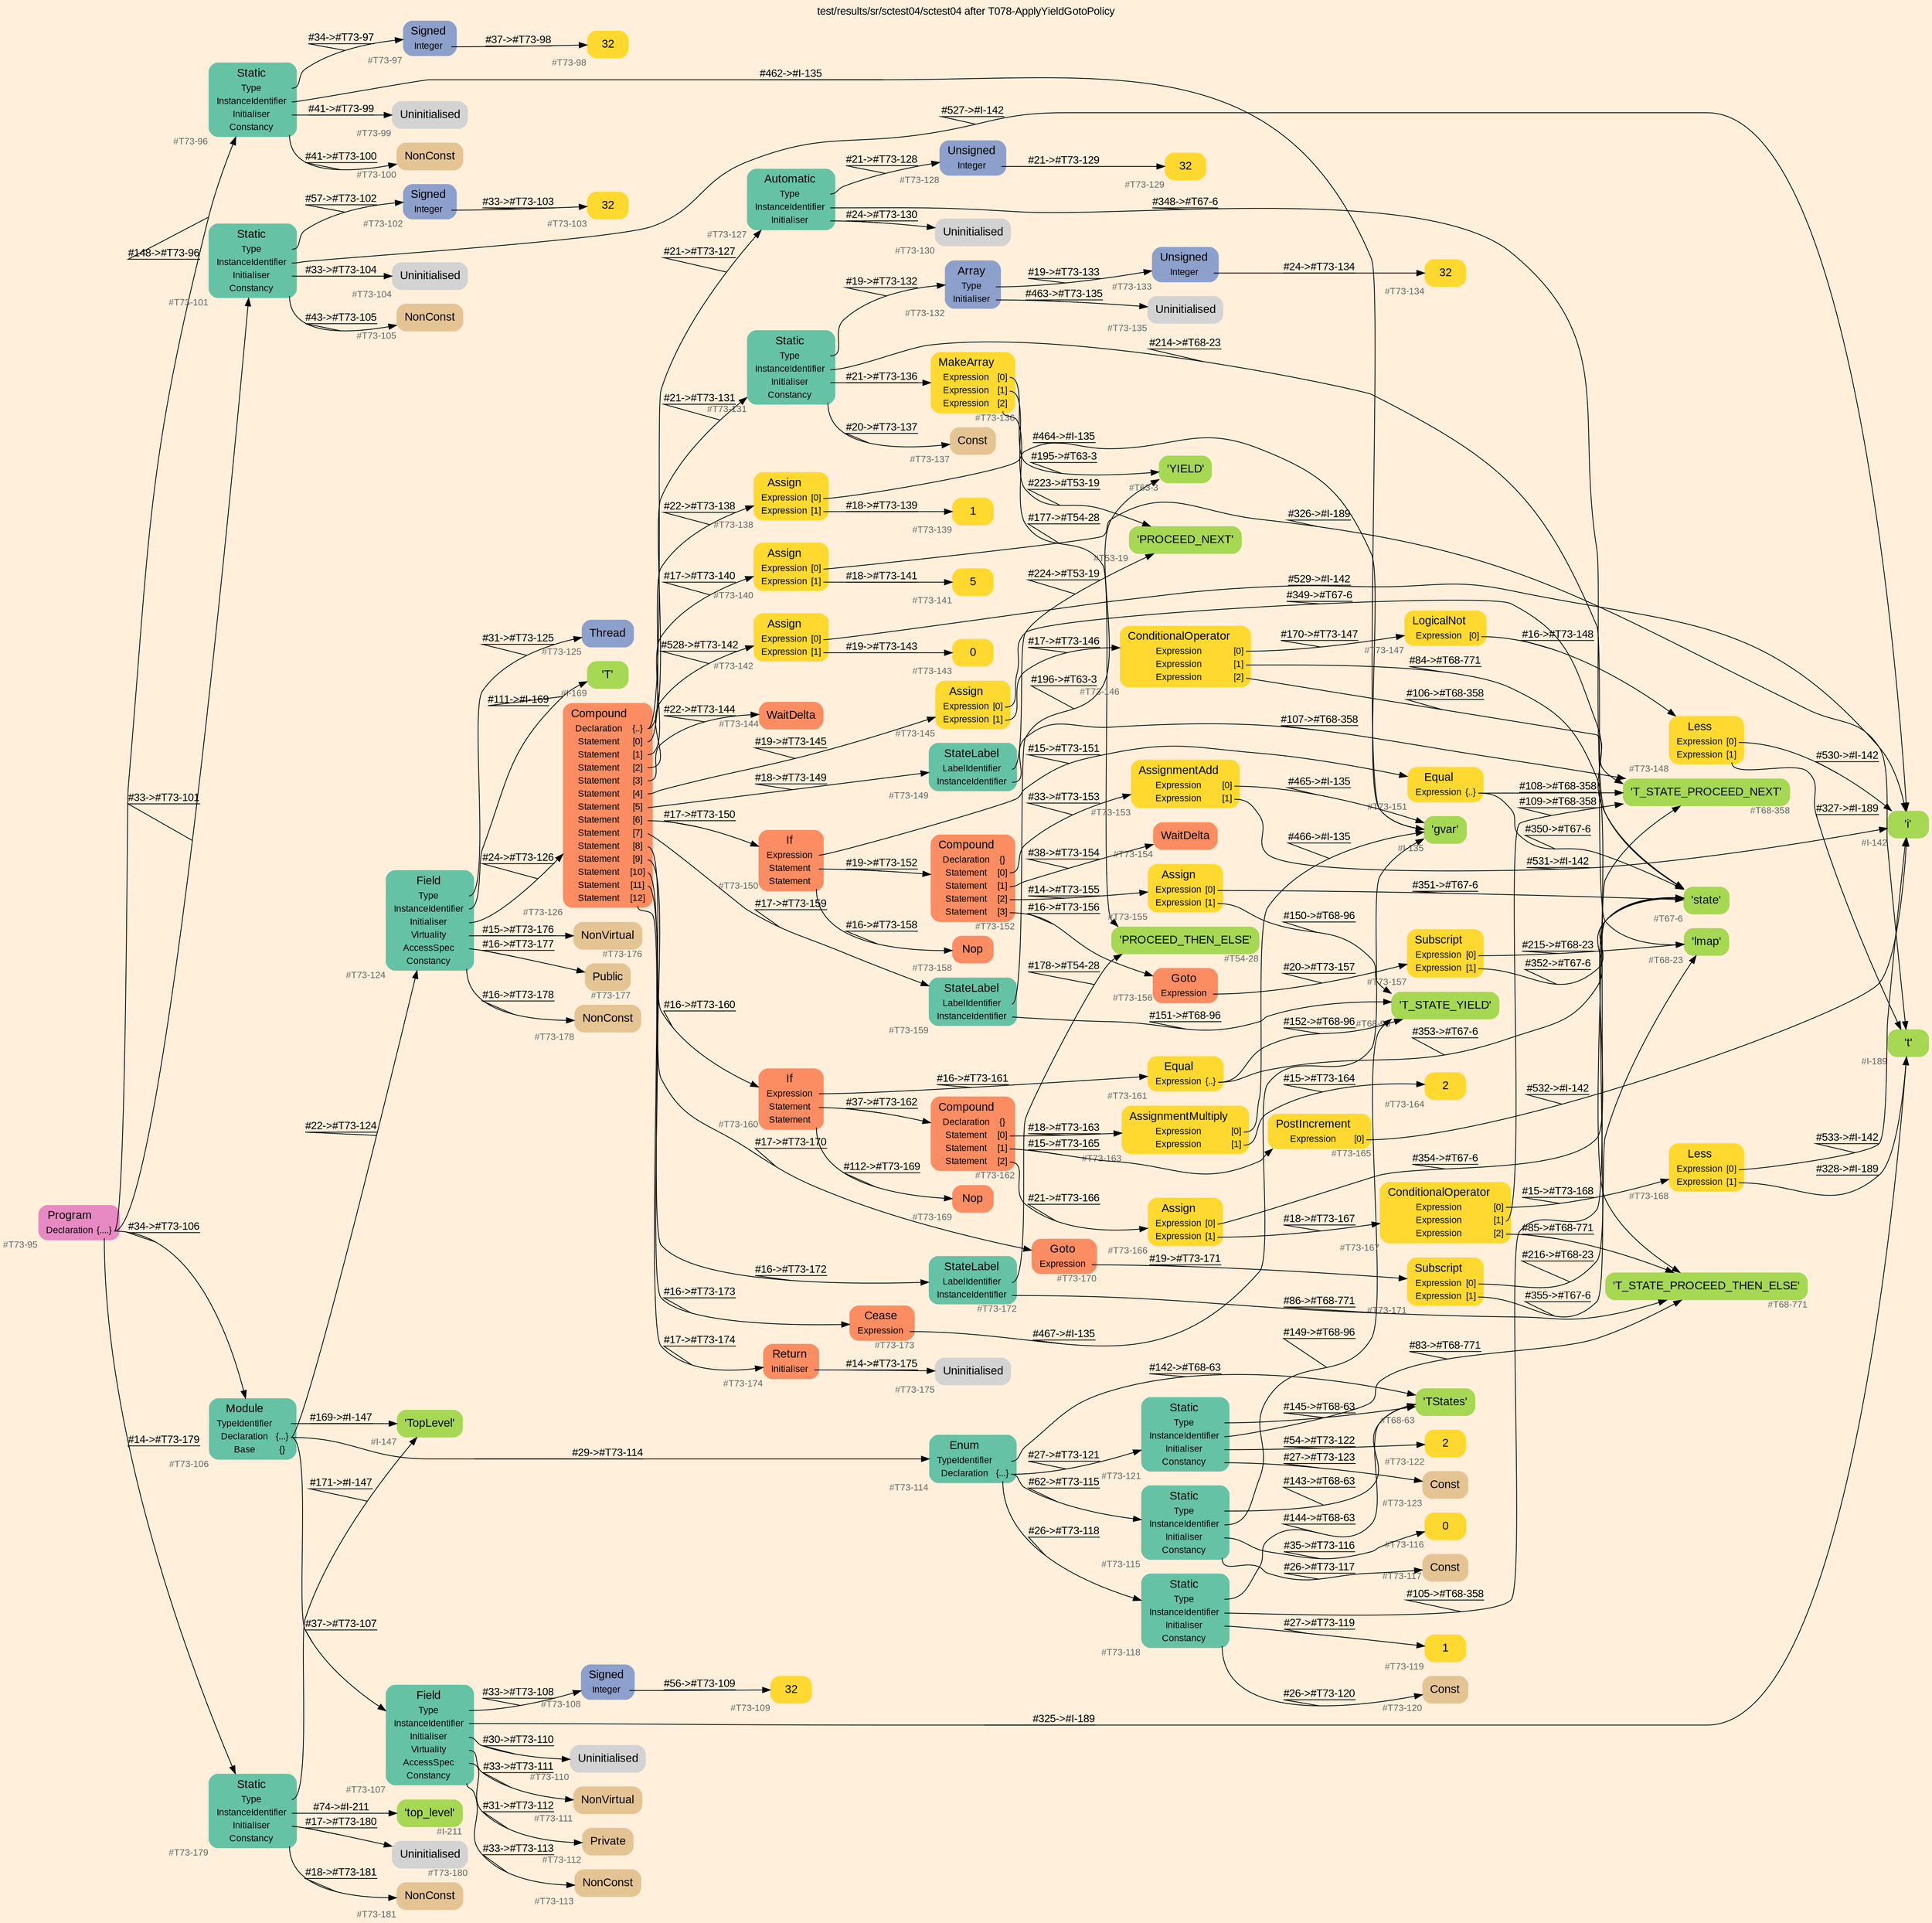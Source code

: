 digraph "test/results/sr/sctest04/sctest04 after T078-ApplyYieldGotoPolicy" {
label = "test/results/sr/sctest04/sctest04 after T078-ApplyYieldGotoPolicy"
labelloc = t
graph [
    rankdir = "LR"
    ranksep = 0.3
    bgcolor = antiquewhite1
    color = black
    fontcolor = black
    fontname = "Arial"
];
node [
    fontname = "Arial"
];
edge [
    fontname = "Arial"
];

// -------------------- node figure --------------------
// -------- block #T73-95 ----------
"#T73-95" [
    fillcolor = "/set28/4"
    xlabel = "#T73-95"
    fontsize = "12"
    fontcolor = grey40
    shape = "plaintext"
    label = <<TABLE BORDER="0" CELLBORDER="0" CELLSPACING="0">
     <TR><TD><FONT COLOR="black" POINT-SIZE="15">Program</FONT></TD></TR>
     <TR><TD><FONT COLOR="black" POINT-SIZE="12">Declaration</FONT></TD><TD PORT="port0"><FONT COLOR="black" POINT-SIZE="12">{....}</FONT></TD></TR>
    </TABLE>>
    style = "rounded,filled"
];

// -------- block #T73-96 ----------
"#T73-96" [
    fillcolor = "/set28/1"
    xlabel = "#T73-96"
    fontsize = "12"
    fontcolor = grey40
    shape = "plaintext"
    label = <<TABLE BORDER="0" CELLBORDER="0" CELLSPACING="0">
     <TR><TD><FONT COLOR="black" POINT-SIZE="15">Static</FONT></TD></TR>
     <TR><TD><FONT COLOR="black" POINT-SIZE="12">Type</FONT></TD><TD PORT="port0"></TD></TR>
     <TR><TD><FONT COLOR="black" POINT-SIZE="12">InstanceIdentifier</FONT></TD><TD PORT="port1"></TD></TR>
     <TR><TD><FONT COLOR="black" POINT-SIZE="12">Initialiser</FONT></TD><TD PORT="port2"></TD></TR>
     <TR><TD><FONT COLOR="black" POINT-SIZE="12">Constancy</FONT></TD><TD PORT="port3"></TD></TR>
    </TABLE>>
    style = "rounded,filled"
];

// -------- block #T73-97 ----------
"#T73-97" [
    fillcolor = "/set28/3"
    xlabel = "#T73-97"
    fontsize = "12"
    fontcolor = grey40
    shape = "plaintext"
    label = <<TABLE BORDER="0" CELLBORDER="0" CELLSPACING="0">
     <TR><TD><FONT COLOR="black" POINT-SIZE="15">Signed</FONT></TD></TR>
     <TR><TD><FONT COLOR="black" POINT-SIZE="12">Integer</FONT></TD><TD PORT="port0"></TD></TR>
    </TABLE>>
    style = "rounded,filled"
];

// -------- block #T73-98 ----------
"#T73-98" [
    fillcolor = "/set28/6"
    xlabel = "#T73-98"
    fontsize = "12"
    fontcolor = grey40
    shape = "plaintext"
    label = <<TABLE BORDER="0" CELLBORDER="0" CELLSPACING="0">
     <TR><TD><FONT COLOR="black" POINT-SIZE="15">32</FONT></TD></TR>
    </TABLE>>
    style = "rounded,filled"
];

// -------- block #I-135 ----------
"#I-135" [
    fillcolor = "/set28/5"
    xlabel = "#I-135"
    fontsize = "12"
    fontcolor = grey40
    shape = "plaintext"
    label = <<TABLE BORDER="0" CELLBORDER="0" CELLSPACING="0">
     <TR><TD><FONT COLOR="black" POINT-SIZE="15">'gvar'</FONT></TD></TR>
    </TABLE>>
    style = "rounded,filled"
];

// -------- block #T73-99 ----------
"#T73-99" [
    xlabel = "#T73-99"
    fontsize = "12"
    fontcolor = grey40
    shape = "plaintext"
    label = <<TABLE BORDER="0" CELLBORDER="0" CELLSPACING="0">
     <TR><TD><FONT COLOR="black" POINT-SIZE="15">Uninitialised</FONT></TD></TR>
    </TABLE>>
    style = "rounded,filled"
];

// -------- block #T73-100 ----------
"#T73-100" [
    fillcolor = "/set28/7"
    xlabel = "#T73-100"
    fontsize = "12"
    fontcolor = grey40
    shape = "plaintext"
    label = <<TABLE BORDER="0" CELLBORDER="0" CELLSPACING="0">
     <TR><TD><FONT COLOR="black" POINT-SIZE="15">NonConst</FONT></TD></TR>
    </TABLE>>
    style = "rounded,filled"
];

// -------- block #T73-101 ----------
"#T73-101" [
    fillcolor = "/set28/1"
    xlabel = "#T73-101"
    fontsize = "12"
    fontcolor = grey40
    shape = "plaintext"
    label = <<TABLE BORDER="0" CELLBORDER="0" CELLSPACING="0">
     <TR><TD><FONT COLOR="black" POINT-SIZE="15">Static</FONT></TD></TR>
     <TR><TD><FONT COLOR="black" POINT-SIZE="12">Type</FONT></TD><TD PORT="port0"></TD></TR>
     <TR><TD><FONT COLOR="black" POINT-SIZE="12">InstanceIdentifier</FONT></TD><TD PORT="port1"></TD></TR>
     <TR><TD><FONT COLOR="black" POINT-SIZE="12">Initialiser</FONT></TD><TD PORT="port2"></TD></TR>
     <TR><TD><FONT COLOR="black" POINT-SIZE="12">Constancy</FONT></TD><TD PORT="port3"></TD></TR>
    </TABLE>>
    style = "rounded,filled"
];

// -------- block #T73-102 ----------
"#T73-102" [
    fillcolor = "/set28/3"
    xlabel = "#T73-102"
    fontsize = "12"
    fontcolor = grey40
    shape = "plaintext"
    label = <<TABLE BORDER="0" CELLBORDER="0" CELLSPACING="0">
     <TR><TD><FONT COLOR="black" POINT-SIZE="15">Signed</FONT></TD></TR>
     <TR><TD><FONT COLOR="black" POINT-SIZE="12">Integer</FONT></TD><TD PORT="port0"></TD></TR>
    </TABLE>>
    style = "rounded,filled"
];

// -------- block #T73-103 ----------
"#T73-103" [
    fillcolor = "/set28/6"
    xlabel = "#T73-103"
    fontsize = "12"
    fontcolor = grey40
    shape = "plaintext"
    label = <<TABLE BORDER="0" CELLBORDER="0" CELLSPACING="0">
     <TR><TD><FONT COLOR="black" POINT-SIZE="15">32</FONT></TD></TR>
    </TABLE>>
    style = "rounded,filled"
];

// -------- block #I-142 ----------
"#I-142" [
    fillcolor = "/set28/5"
    xlabel = "#I-142"
    fontsize = "12"
    fontcolor = grey40
    shape = "plaintext"
    label = <<TABLE BORDER="0" CELLBORDER="0" CELLSPACING="0">
     <TR><TD><FONT COLOR="black" POINT-SIZE="15">'i'</FONT></TD></TR>
    </TABLE>>
    style = "rounded,filled"
];

// -------- block #T73-104 ----------
"#T73-104" [
    xlabel = "#T73-104"
    fontsize = "12"
    fontcolor = grey40
    shape = "plaintext"
    label = <<TABLE BORDER="0" CELLBORDER="0" CELLSPACING="0">
     <TR><TD><FONT COLOR="black" POINT-SIZE="15">Uninitialised</FONT></TD></TR>
    </TABLE>>
    style = "rounded,filled"
];

// -------- block #T73-105 ----------
"#T73-105" [
    fillcolor = "/set28/7"
    xlabel = "#T73-105"
    fontsize = "12"
    fontcolor = grey40
    shape = "plaintext"
    label = <<TABLE BORDER="0" CELLBORDER="0" CELLSPACING="0">
     <TR><TD><FONT COLOR="black" POINT-SIZE="15">NonConst</FONT></TD></TR>
    </TABLE>>
    style = "rounded,filled"
];

// -------- block #T73-106 ----------
"#T73-106" [
    fillcolor = "/set28/1"
    xlabel = "#T73-106"
    fontsize = "12"
    fontcolor = grey40
    shape = "plaintext"
    label = <<TABLE BORDER="0" CELLBORDER="0" CELLSPACING="0">
     <TR><TD><FONT COLOR="black" POINT-SIZE="15">Module</FONT></TD></TR>
     <TR><TD><FONT COLOR="black" POINT-SIZE="12">TypeIdentifier</FONT></TD><TD PORT="port0"></TD></TR>
     <TR><TD><FONT COLOR="black" POINT-SIZE="12">Declaration</FONT></TD><TD PORT="port1"><FONT COLOR="black" POINT-SIZE="12">{...}</FONT></TD></TR>
     <TR><TD><FONT COLOR="black" POINT-SIZE="12">Base</FONT></TD><TD PORT="port2"><FONT COLOR="black" POINT-SIZE="12">{}</FONT></TD></TR>
    </TABLE>>
    style = "rounded,filled"
];

// -------- block #I-147 ----------
"#I-147" [
    fillcolor = "/set28/5"
    xlabel = "#I-147"
    fontsize = "12"
    fontcolor = grey40
    shape = "plaintext"
    label = <<TABLE BORDER="0" CELLBORDER="0" CELLSPACING="0">
     <TR><TD><FONT COLOR="black" POINT-SIZE="15">'TopLevel'</FONT></TD></TR>
    </TABLE>>
    style = "rounded,filled"
];

// -------- block #T73-107 ----------
"#T73-107" [
    fillcolor = "/set28/1"
    xlabel = "#T73-107"
    fontsize = "12"
    fontcolor = grey40
    shape = "plaintext"
    label = <<TABLE BORDER="0" CELLBORDER="0" CELLSPACING="0">
     <TR><TD><FONT COLOR="black" POINT-SIZE="15">Field</FONT></TD></TR>
     <TR><TD><FONT COLOR="black" POINT-SIZE="12">Type</FONT></TD><TD PORT="port0"></TD></TR>
     <TR><TD><FONT COLOR="black" POINT-SIZE="12">InstanceIdentifier</FONT></TD><TD PORT="port1"></TD></TR>
     <TR><TD><FONT COLOR="black" POINT-SIZE="12">Initialiser</FONT></TD><TD PORT="port2"></TD></TR>
     <TR><TD><FONT COLOR="black" POINT-SIZE="12">Virtuality</FONT></TD><TD PORT="port3"></TD></TR>
     <TR><TD><FONT COLOR="black" POINT-SIZE="12">AccessSpec</FONT></TD><TD PORT="port4"></TD></TR>
     <TR><TD><FONT COLOR="black" POINT-SIZE="12">Constancy</FONT></TD><TD PORT="port5"></TD></TR>
    </TABLE>>
    style = "rounded,filled"
];

// -------- block #T73-108 ----------
"#T73-108" [
    fillcolor = "/set28/3"
    xlabel = "#T73-108"
    fontsize = "12"
    fontcolor = grey40
    shape = "plaintext"
    label = <<TABLE BORDER="0" CELLBORDER="0" CELLSPACING="0">
     <TR><TD><FONT COLOR="black" POINT-SIZE="15">Signed</FONT></TD></TR>
     <TR><TD><FONT COLOR="black" POINT-SIZE="12">Integer</FONT></TD><TD PORT="port0"></TD></TR>
    </TABLE>>
    style = "rounded,filled"
];

// -------- block #T73-109 ----------
"#T73-109" [
    fillcolor = "/set28/6"
    xlabel = "#T73-109"
    fontsize = "12"
    fontcolor = grey40
    shape = "plaintext"
    label = <<TABLE BORDER="0" CELLBORDER="0" CELLSPACING="0">
     <TR><TD><FONT COLOR="black" POINT-SIZE="15">32</FONT></TD></TR>
    </TABLE>>
    style = "rounded,filled"
];

// -------- block #I-189 ----------
"#I-189" [
    fillcolor = "/set28/5"
    xlabel = "#I-189"
    fontsize = "12"
    fontcolor = grey40
    shape = "plaintext"
    label = <<TABLE BORDER="0" CELLBORDER="0" CELLSPACING="0">
     <TR><TD><FONT COLOR="black" POINT-SIZE="15">'t'</FONT></TD></TR>
    </TABLE>>
    style = "rounded,filled"
];

// -------- block #T73-110 ----------
"#T73-110" [
    xlabel = "#T73-110"
    fontsize = "12"
    fontcolor = grey40
    shape = "plaintext"
    label = <<TABLE BORDER="0" CELLBORDER="0" CELLSPACING="0">
     <TR><TD><FONT COLOR="black" POINT-SIZE="15">Uninitialised</FONT></TD></TR>
    </TABLE>>
    style = "rounded,filled"
];

// -------- block #T73-111 ----------
"#T73-111" [
    fillcolor = "/set28/7"
    xlabel = "#T73-111"
    fontsize = "12"
    fontcolor = grey40
    shape = "plaintext"
    label = <<TABLE BORDER="0" CELLBORDER="0" CELLSPACING="0">
     <TR><TD><FONT COLOR="black" POINT-SIZE="15">NonVirtual</FONT></TD></TR>
    </TABLE>>
    style = "rounded,filled"
];

// -------- block #T73-112 ----------
"#T73-112" [
    fillcolor = "/set28/7"
    xlabel = "#T73-112"
    fontsize = "12"
    fontcolor = grey40
    shape = "plaintext"
    label = <<TABLE BORDER="0" CELLBORDER="0" CELLSPACING="0">
     <TR><TD><FONT COLOR="black" POINT-SIZE="15">Private</FONT></TD></TR>
    </TABLE>>
    style = "rounded,filled"
];

// -------- block #T73-113 ----------
"#T73-113" [
    fillcolor = "/set28/7"
    xlabel = "#T73-113"
    fontsize = "12"
    fontcolor = grey40
    shape = "plaintext"
    label = <<TABLE BORDER="0" CELLBORDER="0" CELLSPACING="0">
     <TR><TD><FONT COLOR="black" POINT-SIZE="15">NonConst</FONT></TD></TR>
    </TABLE>>
    style = "rounded,filled"
];

// -------- block #T73-114 ----------
"#T73-114" [
    fillcolor = "/set28/1"
    xlabel = "#T73-114"
    fontsize = "12"
    fontcolor = grey40
    shape = "plaintext"
    label = <<TABLE BORDER="0" CELLBORDER="0" CELLSPACING="0">
     <TR><TD><FONT COLOR="black" POINT-SIZE="15">Enum</FONT></TD></TR>
     <TR><TD><FONT COLOR="black" POINT-SIZE="12">TypeIdentifier</FONT></TD><TD PORT="port0"></TD></TR>
     <TR><TD><FONT COLOR="black" POINT-SIZE="12">Declaration</FONT></TD><TD PORT="port1"><FONT COLOR="black" POINT-SIZE="12">{...}</FONT></TD></TR>
    </TABLE>>
    style = "rounded,filled"
];

// -------- block #T68-63 ----------
"#T68-63" [
    fillcolor = "/set28/5"
    xlabel = "#T68-63"
    fontsize = "12"
    fontcolor = grey40
    shape = "plaintext"
    label = <<TABLE BORDER="0" CELLBORDER="0" CELLSPACING="0">
     <TR><TD><FONT COLOR="black" POINT-SIZE="15">'TStates'</FONT></TD></TR>
    </TABLE>>
    style = "rounded,filled"
];

// -------- block #T73-115 ----------
"#T73-115" [
    fillcolor = "/set28/1"
    xlabel = "#T73-115"
    fontsize = "12"
    fontcolor = grey40
    shape = "plaintext"
    label = <<TABLE BORDER="0" CELLBORDER="0" CELLSPACING="0">
     <TR><TD><FONT COLOR="black" POINT-SIZE="15">Static</FONT></TD></TR>
     <TR><TD><FONT COLOR="black" POINT-SIZE="12">Type</FONT></TD><TD PORT="port0"></TD></TR>
     <TR><TD><FONT COLOR="black" POINT-SIZE="12">InstanceIdentifier</FONT></TD><TD PORT="port1"></TD></TR>
     <TR><TD><FONT COLOR="black" POINT-SIZE="12">Initialiser</FONT></TD><TD PORT="port2"></TD></TR>
     <TR><TD><FONT COLOR="black" POINT-SIZE="12">Constancy</FONT></TD><TD PORT="port3"></TD></TR>
    </TABLE>>
    style = "rounded,filled"
];

// -------- block #T68-96 ----------
"#T68-96" [
    fillcolor = "/set28/5"
    xlabel = "#T68-96"
    fontsize = "12"
    fontcolor = grey40
    shape = "plaintext"
    label = <<TABLE BORDER="0" CELLBORDER="0" CELLSPACING="0">
     <TR><TD><FONT COLOR="black" POINT-SIZE="15">'T_STATE_YIELD'</FONT></TD></TR>
    </TABLE>>
    style = "rounded,filled"
];

// -------- block #T73-116 ----------
"#T73-116" [
    fillcolor = "/set28/6"
    xlabel = "#T73-116"
    fontsize = "12"
    fontcolor = grey40
    shape = "plaintext"
    label = <<TABLE BORDER="0" CELLBORDER="0" CELLSPACING="0">
     <TR><TD><FONT COLOR="black" POINT-SIZE="15">0</FONT></TD></TR>
    </TABLE>>
    style = "rounded,filled"
];

// -------- block #T73-117 ----------
"#T73-117" [
    fillcolor = "/set28/7"
    xlabel = "#T73-117"
    fontsize = "12"
    fontcolor = grey40
    shape = "plaintext"
    label = <<TABLE BORDER="0" CELLBORDER="0" CELLSPACING="0">
     <TR><TD><FONT COLOR="black" POINT-SIZE="15">Const</FONT></TD></TR>
    </TABLE>>
    style = "rounded,filled"
];

// -------- block #T73-118 ----------
"#T73-118" [
    fillcolor = "/set28/1"
    xlabel = "#T73-118"
    fontsize = "12"
    fontcolor = grey40
    shape = "plaintext"
    label = <<TABLE BORDER="0" CELLBORDER="0" CELLSPACING="0">
     <TR><TD><FONT COLOR="black" POINT-SIZE="15">Static</FONT></TD></TR>
     <TR><TD><FONT COLOR="black" POINT-SIZE="12">Type</FONT></TD><TD PORT="port0"></TD></TR>
     <TR><TD><FONT COLOR="black" POINT-SIZE="12">InstanceIdentifier</FONT></TD><TD PORT="port1"></TD></TR>
     <TR><TD><FONT COLOR="black" POINT-SIZE="12">Initialiser</FONT></TD><TD PORT="port2"></TD></TR>
     <TR><TD><FONT COLOR="black" POINT-SIZE="12">Constancy</FONT></TD><TD PORT="port3"></TD></TR>
    </TABLE>>
    style = "rounded,filled"
];

// -------- block #T68-358 ----------
"#T68-358" [
    fillcolor = "/set28/5"
    xlabel = "#T68-358"
    fontsize = "12"
    fontcolor = grey40
    shape = "plaintext"
    label = <<TABLE BORDER="0" CELLBORDER="0" CELLSPACING="0">
     <TR><TD><FONT COLOR="black" POINT-SIZE="15">'T_STATE_PROCEED_NEXT'</FONT></TD></TR>
    </TABLE>>
    style = "rounded,filled"
];

// -------- block #T73-119 ----------
"#T73-119" [
    fillcolor = "/set28/6"
    xlabel = "#T73-119"
    fontsize = "12"
    fontcolor = grey40
    shape = "plaintext"
    label = <<TABLE BORDER="0" CELLBORDER="0" CELLSPACING="0">
     <TR><TD><FONT COLOR="black" POINT-SIZE="15">1</FONT></TD></TR>
    </TABLE>>
    style = "rounded,filled"
];

// -------- block #T73-120 ----------
"#T73-120" [
    fillcolor = "/set28/7"
    xlabel = "#T73-120"
    fontsize = "12"
    fontcolor = grey40
    shape = "plaintext"
    label = <<TABLE BORDER="0" CELLBORDER="0" CELLSPACING="0">
     <TR><TD><FONT COLOR="black" POINT-SIZE="15">Const</FONT></TD></TR>
    </TABLE>>
    style = "rounded,filled"
];

// -------- block #T73-121 ----------
"#T73-121" [
    fillcolor = "/set28/1"
    xlabel = "#T73-121"
    fontsize = "12"
    fontcolor = grey40
    shape = "plaintext"
    label = <<TABLE BORDER="0" CELLBORDER="0" CELLSPACING="0">
     <TR><TD><FONT COLOR="black" POINT-SIZE="15">Static</FONT></TD></TR>
     <TR><TD><FONT COLOR="black" POINT-SIZE="12">Type</FONT></TD><TD PORT="port0"></TD></TR>
     <TR><TD><FONT COLOR="black" POINT-SIZE="12">InstanceIdentifier</FONT></TD><TD PORT="port1"></TD></TR>
     <TR><TD><FONT COLOR="black" POINT-SIZE="12">Initialiser</FONT></TD><TD PORT="port2"></TD></TR>
     <TR><TD><FONT COLOR="black" POINT-SIZE="12">Constancy</FONT></TD><TD PORT="port3"></TD></TR>
    </TABLE>>
    style = "rounded,filled"
];

// -------- block #T68-771 ----------
"#T68-771" [
    fillcolor = "/set28/5"
    xlabel = "#T68-771"
    fontsize = "12"
    fontcolor = grey40
    shape = "plaintext"
    label = <<TABLE BORDER="0" CELLBORDER="0" CELLSPACING="0">
     <TR><TD><FONT COLOR="black" POINT-SIZE="15">'T_STATE_PROCEED_THEN_ELSE'</FONT></TD></TR>
    </TABLE>>
    style = "rounded,filled"
];

// -------- block #T73-122 ----------
"#T73-122" [
    fillcolor = "/set28/6"
    xlabel = "#T73-122"
    fontsize = "12"
    fontcolor = grey40
    shape = "plaintext"
    label = <<TABLE BORDER="0" CELLBORDER="0" CELLSPACING="0">
     <TR><TD><FONT COLOR="black" POINT-SIZE="15">2</FONT></TD></TR>
    </TABLE>>
    style = "rounded,filled"
];

// -------- block #T73-123 ----------
"#T73-123" [
    fillcolor = "/set28/7"
    xlabel = "#T73-123"
    fontsize = "12"
    fontcolor = grey40
    shape = "plaintext"
    label = <<TABLE BORDER="0" CELLBORDER="0" CELLSPACING="0">
     <TR><TD><FONT COLOR="black" POINT-SIZE="15">Const</FONT></TD></TR>
    </TABLE>>
    style = "rounded,filled"
];

// -------- block #T73-124 ----------
"#T73-124" [
    fillcolor = "/set28/1"
    xlabel = "#T73-124"
    fontsize = "12"
    fontcolor = grey40
    shape = "plaintext"
    label = <<TABLE BORDER="0" CELLBORDER="0" CELLSPACING="0">
     <TR><TD><FONT COLOR="black" POINT-SIZE="15">Field</FONT></TD></TR>
     <TR><TD><FONT COLOR="black" POINT-SIZE="12">Type</FONT></TD><TD PORT="port0"></TD></TR>
     <TR><TD><FONT COLOR="black" POINT-SIZE="12">InstanceIdentifier</FONT></TD><TD PORT="port1"></TD></TR>
     <TR><TD><FONT COLOR="black" POINT-SIZE="12">Initialiser</FONT></TD><TD PORT="port2"></TD></TR>
     <TR><TD><FONT COLOR="black" POINT-SIZE="12">Virtuality</FONT></TD><TD PORT="port3"></TD></TR>
     <TR><TD><FONT COLOR="black" POINT-SIZE="12">AccessSpec</FONT></TD><TD PORT="port4"></TD></TR>
     <TR><TD><FONT COLOR="black" POINT-SIZE="12">Constancy</FONT></TD><TD PORT="port5"></TD></TR>
    </TABLE>>
    style = "rounded,filled"
];

// -------- block #T73-125 ----------
"#T73-125" [
    fillcolor = "/set28/3"
    xlabel = "#T73-125"
    fontsize = "12"
    fontcolor = grey40
    shape = "plaintext"
    label = <<TABLE BORDER="0" CELLBORDER="0" CELLSPACING="0">
     <TR><TD><FONT COLOR="black" POINT-SIZE="15">Thread</FONT></TD></TR>
    </TABLE>>
    style = "rounded,filled"
];

// -------- block #I-169 ----------
"#I-169" [
    fillcolor = "/set28/5"
    xlabel = "#I-169"
    fontsize = "12"
    fontcolor = grey40
    shape = "plaintext"
    label = <<TABLE BORDER="0" CELLBORDER="0" CELLSPACING="0">
     <TR><TD><FONT COLOR="black" POINT-SIZE="15">'T'</FONT></TD></TR>
    </TABLE>>
    style = "rounded,filled"
];

// -------- block #T73-126 ----------
"#T73-126" [
    fillcolor = "/set28/2"
    xlabel = "#T73-126"
    fontsize = "12"
    fontcolor = grey40
    shape = "plaintext"
    label = <<TABLE BORDER="0" CELLBORDER="0" CELLSPACING="0">
     <TR><TD><FONT COLOR="black" POINT-SIZE="15">Compound</FONT></TD></TR>
     <TR><TD><FONT COLOR="black" POINT-SIZE="12">Declaration</FONT></TD><TD PORT="port0"><FONT COLOR="black" POINT-SIZE="12">{..}</FONT></TD></TR>
     <TR><TD><FONT COLOR="black" POINT-SIZE="12">Statement</FONT></TD><TD PORT="port1"><FONT COLOR="black" POINT-SIZE="12">[0]</FONT></TD></TR>
     <TR><TD><FONT COLOR="black" POINT-SIZE="12">Statement</FONT></TD><TD PORT="port2"><FONT COLOR="black" POINT-SIZE="12">[1]</FONT></TD></TR>
     <TR><TD><FONT COLOR="black" POINT-SIZE="12">Statement</FONT></TD><TD PORT="port3"><FONT COLOR="black" POINT-SIZE="12">[2]</FONT></TD></TR>
     <TR><TD><FONT COLOR="black" POINT-SIZE="12">Statement</FONT></TD><TD PORT="port4"><FONT COLOR="black" POINT-SIZE="12">[3]</FONT></TD></TR>
     <TR><TD><FONT COLOR="black" POINT-SIZE="12">Statement</FONT></TD><TD PORT="port5"><FONT COLOR="black" POINT-SIZE="12">[4]</FONT></TD></TR>
     <TR><TD><FONT COLOR="black" POINT-SIZE="12">Statement</FONT></TD><TD PORT="port6"><FONT COLOR="black" POINT-SIZE="12">[5]</FONT></TD></TR>
     <TR><TD><FONT COLOR="black" POINT-SIZE="12">Statement</FONT></TD><TD PORT="port7"><FONT COLOR="black" POINT-SIZE="12">[6]</FONT></TD></TR>
     <TR><TD><FONT COLOR="black" POINT-SIZE="12">Statement</FONT></TD><TD PORT="port8"><FONT COLOR="black" POINT-SIZE="12">[7]</FONT></TD></TR>
     <TR><TD><FONT COLOR="black" POINT-SIZE="12">Statement</FONT></TD><TD PORT="port9"><FONT COLOR="black" POINT-SIZE="12">[8]</FONT></TD></TR>
     <TR><TD><FONT COLOR="black" POINT-SIZE="12">Statement</FONT></TD><TD PORT="port10"><FONT COLOR="black" POINT-SIZE="12">[9]</FONT></TD></TR>
     <TR><TD><FONT COLOR="black" POINT-SIZE="12">Statement</FONT></TD><TD PORT="port11"><FONT COLOR="black" POINT-SIZE="12">[10]</FONT></TD></TR>
     <TR><TD><FONT COLOR="black" POINT-SIZE="12">Statement</FONT></TD><TD PORT="port12"><FONT COLOR="black" POINT-SIZE="12">[11]</FONT></TD></TR>
     <TR><TD><FONT COLOR="black" POINT-SIZE="12">Statement</FONT></TD><TD PORT="port13"><FONT COLOR="black" POINT-SIZE="12">[12]</FONT></TD></TR>
    </TABLE>>
    style = "rounded,filled"
];

// -------- block #T73-127 ----------
"#T73-127" [
    fillcolor = "/set28/1"
    xlabel = "#T73-127"
    fontsize = "12"
    fontcolor = grey40
    shape = "plaintext"
    label = <<TABLE BORDER="0" CELLBORDER="0" CELLSPACING="0">
     <TR><TD><FONT COLOR="black" POINT-SIZE="15">Automatic</FONT></TD></TR>
     <TR><TD><FONT COLOR="black" POINT-SIZE="12">Type</FONT></TD><TD PORT="port0"></TD></TR>
     <TR><TD><FONT COLOR="black" POINT-SIZE="12">InstanceIdentifier</FONT></TD><TD PORT="port1"></TD></TR>
     <TR><TD><FONT COLOR="black" POINT-SIZE="12">Initialiser</FONT></TD><TD PORT="port2"></TD></TR>
    </TABLE>>
    style = "rounded,filled"
];

// -------- block #T73-128 ----------
"#T73-128" [
    fillcolor = "/set28/3"
    xlabel = "#T73-128"
    fontsize = "12"
    fontcolor = grey40
    shape = "plaintext"
    label = <<TABLE BORDER="0" CELLBORDER="0" CELLSPACING="0">
     <TR><TD><FONT COLOR="black" POINT-SIZE="15">Unsigned</FONT></TD></TR>
     <TR><TD><FONT COLOR="black" POINT-SIZE="12">Integer</FONT></TD><TD PORT="port0"></TD></TR>
    </TABLE>>
    style = "rounded,filled"
];

// -------- block #T73-129 ----------
"#T73-129" [
    fillcolor = "/set28/6"
    xlabel = "#T73-129"
    fontsize = "12"
    fontcolor = grey40
    shape = "plaintext"
    label = <<TABLE BORDER="0" CELLBORDER="0" CELLSPACING="0">
     <TR><TD><FONT COLOR="black" POINT-SIZE="15">32</FONT></TD></TR>
    </TABLE>>
    style = "rounded,filled"
];

// -------- block #T67-6 ----------
"#T67-6" [
    fillcolor = "/set28/5"
    xlabel = "#T67-6"
    fontsize = "12"
    fontcolor = grey40
    shape = "plaintext"
    label = <<TABLE BORDER="0" CELLBORDER="0" CELLSPACING="0">
     <TR><TD><FONT COLOR="black" POINT-SIZE="15">'state'</FONT></TD></TR>
    </TABLE>>
    style = "rounded,filled"
];

// -------- block #T73-130 ----------
"#T73-130" [
    xlabel = "#T73-130"
    fontsize = "12"
    fontcolor = grey40
    shape = "plaintext"
    label = <<TABLE BORDER="0" CELLBORDER="0" CELLSPACING="0">
     <TR><TD><FONT COLOR="black" POINT-SIZE="15">Uninitialised</FONT></TD></TR>
    </TABLE>>
    style = "rounded,filled"
];

// -------- block #T73-131 ----------
"#T73-131" [
    fillcolor = "/set28/1"
    xlabel = "#T73-131"
    fontsize = "12"
    fontcolor = grey40
    shape = "plaintext"
    label = <<TABLE BORDER="0" CELLBORDER="0" CELLSPACING="0">
     <TR><TD><FONT COLOR="black" POINT-SIZE="15">Static</FONT></TD></TR>
     <TR><TD><FONT COLOR="black" POINT-SIZE="12">Type</FONT></TD><TD PORT="port0"></TD></TR>
     <TR><TD><FONT COLOR="black" POINT-SIZE="12">InstanceIdentifier</FONT></TD><TD PORT="port1"></TD></TR>
     <TR><TD><FONT COLOR="black" POINT-SIZE="12">Initialiser</FONT></TD><TD PORT="port2"></TD></TR>
     <TR><TD><FONT COLOR="black" POINT-SIZE="12">Constancy</FONT></TD><TD PORT="port3"></TD></TR>
    </TABLE>>
    style = "rounded,filled"
];

// -------- block #T73-132 ----------
"#T73-132" [
    fillcolor = "/set28/3"
    xlabel = "#T73-132"
    fontsize = "12"
    fontcolor = grey40
    shape = "plaintext"
    label = <<TABLE BORDER="0" CELLBORDER="0" CELLSPACING="0">
     <TR><TD><FONT COLOR="black" POINT-SIZE="15">Array</FONT></TD></TR>
     <TR><TD><FONT COLOR="black" POINT-SIZE="12">Type</FONT></TD><TD PORT="port0"></TD></TR>
     <TR><TD><FONT COLOR="black" POINT-SIZE="12">Initialiser</FONT></TD><TD PORT="port1"></TD></TR>
    </TABLE>>
    style = "rounded,filled"
];

// -------- block #T73-133 ----------
"#T73-133" [
    fillcolor = "/set28/3"
    xlabel = "#T73-133"
    fontsize = "12"
    fontcolor = grey40
    shape = "plaintext"
    label = <<TABLE BORDER="0" CELLBORDER="0" CELLSPACING="0">
     <TR><TD><FONT COLOR="black" POINT-SIZE="15">Unsigned</FONT></TD></TR>
     <TR><TD><FONT COLOR="black" POINT-SIZE="12">Integer</FONT></TD><TD PORT="port0"></TD></TR>
    </TABLE>>
    style = "rounded,filled"
];

// -------- block #T73-134 ----------
"#T73-134" [
    fillcolor = "/set28/6"
    xlabel = "#T73-134"
    fontsize = "12"
    fontcolor = grey40
    shape = "plaintext"
    label = <<TABLE BORDER="0" CELLBORDER="0" CELLSPACING="0">
     <TR><TD><FONT COLOR="black" POINT-SIZE="15">32</FONT></TD></TR>
    </TABLE>>
    style = "rounded,filled"
];

// -------- block #T73-135 ----------
"#T73-135" [
    xlabel = "#T73-135"
    fontsize = "12"
    fontcolor = grey40
    shape = "plaintext"
    label = <<TABLE BORDER="0" CELLBORDER="0" CELLSPACING="0">
     <TR><TD><FONT COLOR="black" POINT-SIZE="15">Uninitialised</FONT></TD></TR>
    </TABLE>>
    style = "rounded,filled"
];

// -------- block #T68-23 ----------
"#T68-23" [
    fillcolor = "/set28/5"
    xlabel = "#T68-23"
    fontsize = "12"
    fontcolor = grey40
    shape = "plaintext"
    label = <<TABLE BORDER="0" CELLBORDER="0" CELLSPACING="0">
     <TR><TD><FONT COLOR="black" POINT-SIZE="15">'lmap'</FONT></TD></TR>
    </TABLE>>
    style = "rounded,filled"
];

// -------- block #T73-136 ----------
"#T73-136" [
    fillcolor = "/set28/6"
    xlabel = "#T73-136"
    fontsize = "12"
    fontcolor = grey40
    shape = "plaintext"
    label = <<TABLE BORDER="0" CELLBORDER="0" CELLSPACING="0">
     <TR><TD><FONT COLOR="black" POINT-SIZE="15">MakeArray</FONT></TD></TR>
     <TR><TD><FONT COLOR="black" POINT-SIZE="12">Expression</FONT></TD><TD PORT="port0"><FONT COLOR="black" POINT-SIZE="12">[0]</FONT></TD></TR>
     <TR><TD><FONT COLOR="black" POINT-SIZE="12">Expression</FONT></TD><TD PORT="port1"><FONT COLOR="black" POINT-SIZE="12">[1]</FONT></TD></TR>
     <TR><TD><FONT COLOR="black" POINT-SIZE="12">Expression</FONT></TD><TD PORT="port2"><FONT COLOR="black" POINT-SIZE="12">[2]</FONT></TD></TR>
    </TABLE>>
    style = "rounded,filled"
];

// -------- block #T63-3 ----------
"#T63-3" [
    fillcolor = "/set28/5"
    xlabel = "#T63-3"
    fontsize = "12"
    fontcolor = grey40
    shape = "plaintext"
    label = <<TABLE BORDER="0" CELLBORDER="0" CELLSPACING="0">
     <TR><TD><FONT COLOR="black" POINT-SIZE="15">'YIELD'</FONT></TD></TR>
    </TABLE>>
    style = "rounded,filled"
];

// -------- block #T53-19 ----------
"#T53-19" [
    fillcolor = "/set28/5"
    xlabel = "#T53-19"
    fontsize = "12"
    fontcolor = grey40
    shape = "plaintext"
    label = <<TABLE BORDER="0" CELLBORDER="0" CELLSPACING="0">
     <TR><TD><FONT COLOR="black" POINT-SIZE="15">'PROCEED_NEXT'</FONT></TD></TR>
    </TABLE>>
    style = "rounded,filled"
];

// -------- block #T54-28 ----------
"#T54-28" [
    fillcolor = "/set28/5"
    xlabel = "#T54-28"
    fontsize = "12"
    fontcolor = grey40
    shape = "plaintext"
    label = <<TABLE BORDER="0" CELLBORDER="0" CELLSPACING="0">
     <TR><TD><FONT COLOR="black" POINT-SIZE="15">'PROCEED_THEN_ELSE'</FONT></TD></TR>
    </TABLE>>
    style = "rounded,filled"
];

// -------- block #T73-137 ----------
"#T73-137" [
    fillcolor = "/set28/7"
    xlabel = "#T73-137"
    fontsize = "12"
    fontcolor = grey40
    shape = "plaintext"
    label = <<TABLE BORDER="0" CELLBORDER="0" CELLSPACING="0">
     <TR><TD><FONT COLOR="black" POINT-SIZE="15">Const</FONT></TD></TR>
    </TABLE>>
    style = "rounded,filled"
];

// -------- block #T73-138 ----------
"#T73-138" [
    fillcolor = "/set28/6"
    xlabel = "#T73-138"
    fontsize = "12"
    fontcolor = grey40
    shape = "plaintext"
    label = <<TABLE BORDER="0" CELLBORDER="0" CELLSPACING="0">
     <TR><TD><FONT COLOR="black" POINT-SIZE="15">Assign</FONT></TD></TR>
     <TR><TD><FONT COLOR="black" POINT-SIZE="12">Expression</FONT></TD><TD PORT="port0"><FONT COLOR="black" POINT-SIZE="12">[0]</FONT></TD></TR>
     <TR><TD><FONT COLOR="black" POINT-SIZE="12">Expression</FONT></TD><TD PORT="port1"><FONT COLOR="black" POINT-SIZE="12">[1]</FONT></TD></TR>
    </TABLE>>
    style = "rounded,filled"
];

// -------- block #T73-139 ----------
"#T73-139" [
    fillcolor = "/set28/6"
    xlabel = "#T73-139"
    fontsize = "12"
    fontcolor = grey40
    shape = "plaintext"
    label = <<TABLE BORDER="0" CELLBORDER="0" CELLSPACING="0">
     <TR><TD><FONT COLOR="black" POINT-SIZE="15">1</FONT></TD></TR>
    </TABLE>>
    style = "rounded,filled"
];

// -------- block #T73-140 ----------
"#T73-140" [
    fillcolor = "/set28/6"
    xlabel = "#T73-140"
    fontsize = "12"
    fontcolor = grey40
    shape = "plaintext"
    label = <<TABLE BORDER="0" CELLBORDER="0" CELLSPACING="0">
     <TR><TD><FONT COLOR="black" POINT-SIZE="15">Assign</FONT></TD></TR>
     <TR><TD><FONT COLOR="black" POINT-SIZE="12">Expression</FONT></TD><TD PORT="port0"><FONT COLOR="black" POINT-SIZE="12">[0]</FONT></TD></TR>
     <TR><TD><FONT COLOR="black" POINT-SIZE="12">Expression</FONT></TD><TD PORT="port1"><FONT COLOR="black" POINT-SIZE="12">[1]</FONT></TD></TR>
    </TABLE>>
    style = "rounded,filled"
];

// -------- block #T73-141 ----------
"#T73-141" [
    fillcolor = "/set28/6"
    xlabel = "#T73-141"
    fontsize = "12"
    fontcolor = grey40
    shape = "plaintext"
    label = <<TABLE BORDER="0" CELLBORDER="0" CELLSPACING="0">
     <TR><TD><FONT COLOR="black" POINT-SIZE="15">5</FONT></TD></TR>
    </TABLE>>
    style = "rounded,filled"
];

// -------- block #T73-142 ----------
"#T73-142" [
    fillcolor = "/set28/6"
    xlabel = "#T73-142"
    fontsize = "12"
    fontcolor = grey40
    shape = "plaintext"
    label = <<TABLE BORDER="0" CELLBORDER="0" CELLSPACING="0">
     <TR><TD><FONT COLOR="black" POINT-SIZE="15">Assign</FONT></TD></TR>
     <TR><TD><FONT COLOR="black" POINT-SIZE="12">Expression</FONT></TD><TD PORT="port0"><FONT COLOR="black" POINT-SIZE="12">[0]</FONT></TD></TR>
     <TR><TD><FONT COLOR="black" POINT-SIZE="12">Expression</FONT></TD><TD PORT="port1"><FONT COLOR="black" POINT-SIZE="12">[1]</FONT></TD></TR>
    </TABLE>>
    style = "rounded,filled"
];

// -------- block #T73-143 ----------
"#T73-143" [
    fillcolor = "/set28/6"
    xlabel = "#T73-143"
    fontsize = "12"
    fontcolor = grey40
    shape = "plaintext"
    label = <<TABLE BORDER="0" CELLBORDER="0" CELLSPACING="0">
     <TR><TD><FONT COLOR="black" POINT-SIZE="15">0</FONT></TD></TR>
    </TABLE>>
    style = "rounded,filled"
];

// -------- block #T73-144 ----------
"#T73-144" [
    fillcolor = "/set28/2"
    xlabel = "#T73-144"
    fontsize = "12"
    fontcolor = grey40
    shape = "plaintext"
    label = <<TABLE BORDER="0" CELLBORDER="0" CELLSPACING="0">
     <TR><TD><FONT COLOR="black" POINT-SIZE="15">WaitDelta</FONT></TD></TR>
    </TABLE>>
    style = "rounded,filled"
];

// -------- block #T73-145 ----------
"#T73-145" [
    fillcolor = "/set28/6"
    xlabel = "#T73-145"
    fontsize = "12"
    fontcolor = grey40
    shape = "plaintext"
    label = <<TABLE BORDER="0" CELLBORDER="0" CELLSPACING="0">
     <TR><TD><FONT COLOR="black" POINT-SIZE="15">Assign</FONT></TD></TR>
     <TR><TD><FONT COLOR="black" POINT-SIZE="12">Expression</FONT></TD><TD PORT="port0"><FONT COLOR="black" POINT-SIZE="12">[0]</FONT></TD></TR>
     <TR><TD><FONT COLOR="black" POINT-SIZE="12">Expression</FONT></TD><TD PORT="port1"><FONT COLOR="black" POINT-SIZE="12">[1]</FONT></TD></TR>
    </TABLE>>
    style = "rounded,filled"
];

// -------- block #T73-146 ----------
"#T73-146" [
    fillcolor = "/set28/6"
    xlabel = "#T73-146"
    fontsize = "12"
    fontcolor = grey40
    shape = "plaintext"
    label = <<TABLE BORDER="0" CELLBORDER="0" CELLSPACING="0">
     <TR><TD><FONT COLOR="black" POINT-SIZE="15">ConditionalOperator</FONT></TD></TR>
     <TR><TD><FONT COLOR="black" POINT-SIZE="12">Expression</FONT></TD><TD PORT="port0"><FONT COLOR="black" POINT-SIZE="12">[0]</FONT></TD></TR>
     <TR><TD><FONT COLOR="black" POINT-SIZE="12">Expression</FONT></TD><TD PORT="port1"><FONT COLOR="black" POINT-SIZE="12">[1]</FONT></TD></TR>
     <TR><TD><FONT COLOR="black" POINT-SIZE="12">Expression</FONT></TD><TD PORT="port2"><FONT COLOR="black" POINT-SIZE="12">[2]</FONT></TD></TR>
    </TABLE>>
    style = "rounded,filled"
];

// -------- block #T73-147 ----------
"#T73-147" [
    fillcolor = "/set28/6"
    xlabel = "#T73-147"
    fontsize = "12"
    fontcolor = grey40
    shape = "plaintext"
    label = <<TABLE BORDER="0" CELLBORDER="0" CELLSPACING="0">
     <TR><TD><FONT COLOR="black" POINT-SIZE="15">LogicalNot</FONT></TD></TR>
     <TR><TD><FONT COLOR="black" POINT-SIZE="12">Expression</FONT></TD><TD PORT="port0"><FONT COLOR="black" POINT-SIZE="12">[0]</FONT></TD></TR>
    </TABLE>>
    style = "rounded,filled"
];

// -------- block #T73-148 ----------
"#T73-148" [
    fillcolor = "/set28/6"
    xlabel = "#T73-148"
    fontsize = "12"
    fontcolor = grey40
    shape = "plaintext"
    label = <<TABLE BORDER="0" CELLBORDER="0" CELLSPACING="0">
     <TR><TD><FONT COLOR="black" POINT-SIZE="15">Less</FONT></TD></TR>
     <TR><TD><FONT COLOR="black" POINT-SIZE="12">Expression</FONT></TD><TD PORT="port0"><FONT COLOR="black" POINT-SIZE="12">[0]</FONT></TD></TR>
     <TR><TD><FONT COLOR="black" POINT-SIZE="12">Expression</FONT></TD><TD PORT="port1"><FONT COLOR="black" POINT-SIZE="12">[1]</FONT></TD></TR>
    </TABLE>>
    style = "rounded,filled"
];

// -------- block #T73-149 ----------
"#T73-149" [
    fillcolor = "/set28/1"
    xlabel = "#T73-149"
    fontsize = "12"
    fontcolor = grey40
    shape = "plaintext"
    label = <<TABLE BORDER="0" CELLBORDER="0" CELLSPACING="0">
     <TR><TD><FONT COLOR="black" POINT-SIZE="15">StateLabel</FONT></TD></TR>
     <TR><TD><FONT COLOR="black" POINT-SIZE="12">LabelIdentifier</FONT></TD><TD PORT="port0"></TD></TR>
     <TR><TD><FONT COLOR="black" POINT-SIZE="12">InstanceIdentifier</FONT></TD><TD PORT="port1"></TD></TR>
    </TABLE>>
    style = "rounded,filled"
];

// -------- block #T73-150 ----------
"#T73-150" [
    fillcolor = "/set28/2"
    xlabel = "#T73-150"
    fontsize = "12"
    fontcolor = grey40
    shape = "plaintext"
    label = <<TABLE BORDER="0" CELLBORDER="0" CELLSPACING="0">
     <TR><TD><FONT COLOR="black" POINT-SIZE="15">If</FONT></TD></TR>
     <TR><TD><FONT COLOR="black" POINT-SIZE="12">Expression</FONT></TD><TD PORT="port0"></TD></TR>
     <TR><TD><FONT COLOR="black" POINT-SIZE="12">Statement</FONT></TD><TD PORT="port1"></TD></TR>
     <TR><TD><FONT COLOR="black" POINT-SIZE="12">Statement</FONT></TD><TD PORT="port2"></TD></TR>
    </TABLE>>
    style = "rounded,filled"
];

// -------- block #T73-151 ----------
"#T73-151" [
    fillcolor = "/set28/6"
    xlabel = "#T73-151"
    fontsize = "12"
    fontcolor = grey40
    shape = "plaintext"
    label = <<TABLE BORDER="0" CELLBORDER="0" CELLSPACING="0">
     <TR><TD><FONT COLOR="black" POINT-SIZE="15">Equal</FONT></TD></TR>
     <TR><TD><FONT COLOR="black" POINT-SIZE="12">Expression</FONT></TD><TD PORT="port0"><FONT COLOR="black" POINT-SIZE="12">{..}</FONT></TD></TR>
    </TABLE>>
    style = "rounded,filled"
];

// -------- block #T73-152 ----------
"#T73-152" [
    fillcolor = "/set28/2"
    xlabel = "#T73-152"
    fontsize = "12"
    fontcolor = grey40
    shape = "plaintext"
    label = <<TABLE BORDER="0" CELLBORDER="0" CELLSPACING="0">
     <TR><TD><FONT COLOR="black" POINT-SIZE="15">Compound</FONT></TD></TR>
     <TR><TD><FONT COLOR="black" POINT-SIZE="12">Declaration</FONT></TD><TD PORT="port0"><FONT COLOR="black" POINT-SIZE="12">{}</FONT></TD></TR>
     <TR><TD><FONT COLOR="black" POINT-SIZE="12">Statement</FONT></TD><TD PORT="port1"><FONT COLOR="black" POINT-SIZE="12">[0]</FONT></TD></TR>
     <TR><TD><FONT COLOR="black" POINT-SIZE="12">Statement</FONT></TD><TD PORT="port2"><FONT COLOR="black" POINT-SIZE="12">[1]</FONT></TD></TR>
     <TR><TD><FONT COLOR="black" POINT-SIZE="12">Statement</FONT></TD><TD PORT="port3"><FONT COLOR="black" POINT-SIZE="12">[2]</FONT></TD></TR>
     <TR><TD><FONT COLOR="black" POINT-SIZE="12">Statement</FONT></TD><TD PORT="port4"><FONT COLOR="black" POINT-SIZE="12">[3]</FONT></TD></TR>
    </TABLE>>
    style = "rounded,filled"
];

// -------- block #T73-153 ----------
"#T73-153" [
    fillcolor = "/set28/6"
    xlabel = "#T73-153"
    fontsize = "12"
    fontcolor = grey40
    shape = "plaintext"
    label = <<TABLE BORDER="0" CELLBORDER="0" CELLSPACING="0">
     <TR><TD><FONT COLOR="black" POINT-SIZE="15">AssignmentAdd</FONT></TD></TR>
     <TR><TD><FONT COLOR="black" POINT-SIZE="12">Expression</FONT></TD><TD PORT="port0"><FONT COLOR="black" POINT-SIZE="12">[0]</FONT></TD></TR>
     <TR><TD><FONT COLOR="black" POINT-SIZE="12">Expression</FONT></TD><TD PORT="port1"><FONT COLOR="black" POINT-SIZE="12">[1]</FONT></TD></TR>
    </TABLE>>
    style = "rounded,filled"
];

// -------- block #T73-154 ----------
"#T73-154" [
    fillcolor = "/set28/2"
    xlabel = "#T73-154"
    fontsize = "12"
    fontcolor = grey40
    shape = "plaintext"
    label = <<TABLE BORDER="0" CELLBORDER="0" CELLSPACING="0">
     <TR><TD><FONT COLOR="black" POINT-SIZE="15">WaitDelta</FONT></TD></TR>
    </TABLE>>
    style = "rounded,filled"
];

// -------- block #T73-155 ----------
"#T73-155" [
    fillcolor = "/set28/6"
    xlabel = "#T73-155"
    fontsize = "12"
    fontcolor = grey40
    shape = "plaintext"
    label = <<TABLE BORDER="0" CELLBORDER="0" CELLSPACING="0">
     <TR><TD><FONT COLOR="black" POINT-SIZE="15">Assign</FONT></TD></TR>
     <TR><TD><FONT COLOR="black" POINT-SIZE="12">Expression</FONT></TD><TD PORT="port0"><FONT COLOR="black" POINT-SIZE="12">[0]</FONT></TD></TR>
     <TR><TD><FONT COLOR="black" POINT-SIZE="12">Expression</FONT></TD><TD PORT="port1"><FONT COLOR="black" POINT-SIZE="12">[1]</FONT></TD></TR>
    </TABLE>>
    style = "rounded,filled"
];

// -------- block #T73-156 ----------
"#T73-156" [
    fillcolor = "/set28/2"
    xlabel = "#T73-156"
    fontsize = "12"
    fontcolor = grey40
    shape = "plaintext"
    label = <<TABLE BORDER="0" CELLBORDER="0" CELLSPACING="0">
     <TR><TD><FONT COLOR="black" POINT-SIZE="15">Goto</FONT></TD></TR>
     <TR><TD><FONT COLOR="black" POINT-SIZE="12">Expression</FONT></TD><TD PORT="port0"></TD></TR>
    </TABLE>>
    style = "rounded,filled"
];

// -------- block #T73-157 ----------
"#T73-157" [
    fillcolor = "/set28/6"
    xlabel = "#T73-157"
    fontsize = "12"
    fontcolor = grey40
    shape = "plaintext"
    label = <<TABLE BORDER="0" CELLBORDER="0" CELLSPACING="0">
     <TR><TD><FONT COLOR="black" POINT-SIZE="15">Subscript</FONT></TD></TR>
     <TR><TD><FONT COLOR="black" POINT-SIZE="12">Expression</FONT></TD><TD PORT="port0"><FONT COLOR="black" POINT-SIZE="12">[0]</FONT></TD></TR>
     <TR><TD><FONT COLOR="black" POINT-SIZE="12">Expression</FONT></TD><TD PORT="port1"><FONT COLOR="black" POINT-SIZE="12">[1]</FONT></TD></TR>
    </TABLE>>
    style = "rounded,filled"
];

// -------- block #T73-158 ----------
"#T73-158" [
    fillcolor = "/set28/2"
    xlabel = "#T73-158"
    fontsize = "12"
    fontcolor = grey40
    shape = "plaintext"
    label = <<TABLE BORDER="0" CELLBORDER="0" CELLSPACING="0">
     <TR><TD><FONT COLOR="black" POINT-SIZE="15">Nop</FONT></TD></TR>
    </TABLE>>
    style = "rounded,filled"
];

// -------- block #T73-159 ----------
"#T73-159" [
    fillcolor = "/set28/1"
    xlabel = "#T73-159"
    fontsize = "12"
    fontcolor = grey40
    shape = "plaintext"
    label = <<TABLE BORDER="0" CELLBORDER="0" CELLSPACING="0">
     <TR><TD><FONT COLOR="black" POINT-SIZE="15">StateLabel</FONT></TD></TR>
     <TR><TD><FONT COLOR="black" POINT-SIZE="12">LabelIdentifier</FONT></TD><TD PORT="port0"></TD></TR>
     <TR><TD><FONT COLOR="black" POINT-SIZE="12">InstanceIdentifier</FONT></TD><TD PORT="port1"></TD></TR>
    </TABLE>>
    style = "rounded,filled"
];

// -------- block #T73-160 ----------
"#T73-160" [
    fillcolor = "/set28/2"
    xlabel = "#T73-160"
    fontsize = "12"
    fontcolor = grey40
    shape = "plaintext"
    label = <<TABLE BORDER="0" CELLBORDER="0" CELLSPACING="0">
     <TR><TD><FONT COLOR="black" POINT-SIZE="15">If</FONT></TD></TR>
     <TR><TD><FONT COLOR="black" POINT-SIZE="12">Expression</FONT></TD><TD PORT="port0"></TD></TR>
     <TR><TD><FONT COLOR="black" POINT-SIZE="12">Statement</FONT></TD><TD PORT="port1"></TD></TR>
     <TR><TD><FONT COLOR="black" POINT-SIZE="12">Statement</FONT></TD><TD PORT="port2"></TD></TR>
    </TABLE>>
    style = "rounded,filled"
];

// -------- block #T73-161 ----------
"#T73-161" [
    fillcolor = "/set28/6"
    xlabel = "#T73-161"
    fontsize = "12"
    fontcolor = grey40
    shape = "plaintext"
    label = <<TABLE BORDER="0" CELLBORDER="0" CELLSPACING="0">
     <TR><TD><FONT COLOR="black" POINT-SIZE="15">Equal</FONT></TD></TR>
     <TR><TD><FONT COLOR="black" POINT-SIZE="12">Expression</FONT></TD><TD PORT="port0"><FONT COLOR="black" POINT-SIZE="12">{..}</FONT></TD></TR>
    </TABLE>>
    style = "rounded,filled"
];

// -------- block #T73-162 ----------
"#T73-162" [
    fillcolor = "/set28/2"
    xlabel = "#T73-162"
    fontsize = "12"
    fontcolor = grey40
    shape = "plaintext"
    label = <<TABLE BORDER="0" CELLBORDER="0" CELLSPACING="0">
     <TR><TD><FONT COLOR="black" POINT-SIZE="15">Compound</FONT></TD></TR>
     <TR><TD><FONT COLOR="black" POINT-SIZE="12">Declaration</FONT></TD><TD PORT="port0"><FONT COLOR="black" POINT-SIZE="12">{}</FONT></TD></TR>
     <TR><TD><FONT COLOR="black" POINT-SIZE="12">Statement</FONT></TD><TD PORT="port1"><FONT COLOR="black" POINT-SIZE="12">[0]</FONT></TD></TR>
     <TR><TD><FONT COLOR="black" POINT-SIZE="12">Statement</FONT></TD><TD PORT="port2"><FONT COLOR="black" POINT-SIZE="12">[1]</FONT></TD></TR>
     <TR><TD><FONT COLOR="black" POINT-SIZE="12">Statement</FONT></TD><TD PORT="port3"><FONT COLOR="black" POINT-SIZE="12">[2]</FONT></TD></TR>
    </TABLE>>
    style = "rounded,filled"
];

// -------- block #T73-163 ----------
"#T73-163" [
    fillcolor = "/set28/6"
    xlabel = "#T73-163"
    fontsize = "12"
    fontcolor = grey40
    shape = "plaintext"
    label = <<TABLE BORDER="0" CELLBORDER="0" CELLSPACING="0">
     <TR><TD><FONT COLOR="black" POINT-SIZE="15">AssignmentMultiply</FONT></TD></TR>
     <TR><TD><FONT COLOR="black" POINT-SIZE="12">Expression</FONT></TD><TD PORT="port0"><FONT COLOR="black" POINT-SIZE="12">[0]</FONT></TD></TR>
     <TR><TD><FONT COLOR="black" POINT-SIZE="12">Expression</FONT></TD><TD PORT="port1"><FONT COLOR="black" POINT-SIZE="12">[1]</FONT></TD></TR>
    </TABLE>>
    style = "rounded,filled"
];

// -------- block #T73-164 ----------
"#T73-164" [
    fillcolor = "/set28/6"
    xlabel = "#T73-164"
    fontsize = "12"
    fontcolor = grey40
    shape = "plaintext"
    label = <<TABLE BORDER="0" CELLBORDER="0" CELLSPACING="0">
     <TR><TD><FONT COLOR="black" POINT-SIZE="15">2</FONT></TD></TR>
    </TABLE>>
    style = "rounded,filled"
];

// -------- block #T73-165 ----------
"#T73-165" [
    fillcolor = "/set28/6"
    xlabel = "#T73-165"
    fontsize = "12"
    fontcolor = grey40
    shape = "plaintext"
    label = <<TABLE BORDER="0" CELLBORDER="0" CELLSPACING="0">
     <TR><TD><FONT COLOR="black" POINT-SIZE="15">PostIncrement</FONT></TD></TR>
     <TR><TD><FONT COLOR="black" POINT-SIZE="12">Expression</FONT></TD><TD PORT="port0"><FONT COLOR="black" POINT-SIZE="12">[0]</FONT></TD></TR>
    </TABLE>>
    style = "rounded,filled"
];

// -------- block #T73-166 ----------
"#T73-166" [
    fillcolor = "/set28/6"
    xlabel = "#T73-166"
    fontsize = "12"
    fontcolor = grey40
    shape = "plaintext"
    label = <<TABLE BORDER="0" CELLBORDER="0" CELLSPACING="0">
     <TR><TD><FONT COLOR="black" POINT-SIZE="15">Assign</FONT></TD></TR>
     <TR><TD><FONT COLOR="black" POINT-SIZE="12">Expression</FONT></TD><TD PORT="port0"><FONT COLOR="black" POINT-SIZE="12">[0]</FONT></TD></TR>
     <TR><TD><FONT COLOR="black" POINT-SIZE="12">Expression</FONT></TD><TD PORT="port1"><FONT COLOR="black" POINT-SIZE="12">[1]</FONT></TD></TR>
    </TABLE>>
    style = "rounded,filled"
];

// -------- block #T73-167 ----------
"#T73-167" [
    fillcolor = "/set28/6"
    xlabel = "#T73-167"
    fontsize = "12"
    fontcolor = grey40
    shape = "plaintext"
    label = <<TABLE BORDER="0" CELLBORDER="0" CELLSPACING="0">
     <TR><TD><FONT COLOR="black" POINT-SIZE="15">ConditionalOperator</FONT></TD></TR>
     <TR><TD><FONT COLOR="black" POINT-SIZE="12">Expression</FONT></TD><TD PORT="port0"><FONT COLOR="black" POINT-SIZE="12">[0]</FONT></TD></TR>
     <TR><TD><FONT COLOR="black" POINT-SIZE="12">Expression</FONT></TD><TD PORT="port1"><FONT COLOR="black" POINT-SIZE="12">[1]</FONT></TD></TR>
     <TR><TD><FONT COLOR="black" POINT-SIZE="12">Expression</FONT></TD><TD PORT="port2"><FONT COLOR="black" POINT-SIZE="12">[2]</FONT></TD></TR>
    </TABLE>>
    style = "rounded,filled"
];

// -------- block #T73-168 ----------
"#T73-168" [
    fillcolor = "/set28/6"
    xlabel = "#T73-168"
    fontsize = "12"
    fontcolor = grey40
    shape = "plaintext"
    label = <<TABLE BORDER="0" CELLBORDER="0" CELLSPACING="0">
     <TR><TD><FONT COLOR="black" POINT-SIZE="15">Less</FONT></TD></TR>
     <TR><TD><FONT COLOR="black" POINT-SIZE="12">Expression</FONT></TD><TD PORT="port0"><FONT COLOR="black" POINT-SIZE="12">[0]</FONT></TD></TR>
     <TR><TD><FONT COLOR="black" POINT-SIZE="12">Expression</FONT></TD><TD PORT="port1"><FONT COLOR="black" POINT-SIZE="12">[1]</FONT></TD></TR>
    </TABLE>>
    style = "rounded,filled"
];

// -------- block #T73-169 ----------
"#T73-169" [
    fillcolor = "/set28/2"
    xlabel = "#T73-169"
    fontsize = "12"
    fontcolor = grey40
    shape = "plaintext"
    label = <<TABLE BORDER="0" CELLBORDER="0" CELLSPACING="0">
     <TR><TD><FONT COLOR="black" POINT-SIZE="15">Nop</FONT></TD></TR>
    </TABLE>>
    style = "rounded,filled"
];

// -------- block #T73-170 ----------
"#T73-170" [
    fillcolor = "/set28/2"
    xlabel = "#T73-170"
    fontsize = "12"
    fontcolor = grey40
    shape = "plaintext"
    label = <<TABLE BORDER="0" CELLBORDER="0" CELLSPACING="0">
     <TR><TD><FONT COLOR="black" POINT-SIZE="15">Goto</FONT></TD></TR>
     <TR><TD><FONT COLOR="black" POINT-SIZE="12">Expression</FONT></TD><TD PORT="port0"></TD></TR>
    </TABLE>>
    style = "rounded,filled"
];

// -------- block #T73-171 ----------
"#T73-171" [
    fillcolor = "/set28/6"
    xlabel = "#T73-171"
    fontsize = "12"
    fontcolor = grey40
    shape = "plaintext"
    label = <<TABLE BORDER="0" CELLBORDER="0" CELLSPACING="0">
     <TR><TD><FONT COLOR="black" POINT-SIZE="15">Subscript</FONT></TD></TR>
     <TR><TD><FONT COLOR="black" POINT-SIZE="12">Expression</FONT></TD><TD PORT="port0"><FONT COLOR="black" POINT-SIZE="12">[0]</FONT></TD></TR>
     <TR><TD><FONT COLOR="black" POINT-SIZE="12">Expression</FONT></TD><TD PORT="port1"><FONT COLOR="black" POINT-SIZE="12">[1]</FONT></TD></TR>
    </TABLE>>
    style = "rounded,filled"
];

// -------- block #T73-172 ----------
"#T73-172" [
    fillcolor = "/set28/1"
    xlabel = "#T73-172"
    fontsize = "12"
    fontcolor = grey40
    shape = "plaintext"
    label = <<TABLE BORDER="0" CELLBORDER="0" CELLSPACING="0">
     <TR><TD><FONT COLOR="black" POINT-SIZE="15">StateLabel</FONT></TD></TR>
     <TR><TD><FONT COLOR="black" POINT-SIZE="12">LabelIdentifier</FONT></TD><TD PORT="port0"></TD></TR>
     <TR><TD><FONT COLOR="black" POINT-SIZE="12">InstanceIdentifier</FONT></TD><TD PORT="port1"></TD></TR>
    </TABLE>>
    style = "rounded,filled"
];

// -------- block #T73-173 ----------
"#T73-173" [
    fillcolor = "/set28/2"
    xlabel = "#T73-173"
    fontsize = "12"
    fontcolor = grey40
    shape = "plaintext"
    label = <<TABLE BORDER="0" CELLBORDER="0" CELLSPACING="0">
     <TR><TD><FONT COLOR="black" POINT-SIZE="15">Cease</FONT></TD></TR>
     <TR><TD><FONT COLOR="black" POINT-SIZE="12">Expression</FONT></TD><TD PORT="port0"></TD></TR>
    </TABLE>>
    style = "rounded,filled"
];

// -------- block #T73-174 ----------
"#T73-174" [
    fillcolor = "/set28/2"
    xlabel = "#T73-174"
    fontsize = "12"
    fontcolor = grey40
    shape = "plaintext"
    label = <<TABLE BORDER="0" CELLBORDER="0" CELLSPACING="0">
     <TR><TD><FONT COLOR="black" POINT-SIZE="15">Return</FONT></TD></TR>
     <TR><TD><FONT COLOR="black" POINT-SIZE="12">Initialiser</FONT></TD><TD PORT="port0"></TD></TR>
    </TABLE>>
    style = "rounded,filled"
];

// -------- block #T73-175 ----------
"#T73-175" [
    xlabel = "#T73-175"
    fontsize = "12"
    fontcolor = grey40
    shape = "plaintext"
    label = <<TABLE BORDER="0" CELLBORDER="0" CELLSPACING="0">
     <TR><TD><FONT COLOR="black" POINT-SIZE="15">Uninitialised</FONT></TD></TR>
    </TABLE>>
    style = "rounded,filled"
];

// -------- block #T73-176 ----------
"#T73-176" [
    fillcolor = "/set28/7"
    xlabel = "#T73-176"
    fontsize = "12"
    fontcolor = grey40
    shape = "plaintext"
    label = <<TABLE BORDER="0" CELLBORDER="0" CELLSPACING="0">
     <TR><TD><FONT COLOR="black" POINT-SIZE="15">NonVirtual</FONT></TD></TR>
    </TABLE>>
    style = "rounded,filled"
];

// -------- block #T73-177 ----------
"#T73-177" [
    fillcolor = "/set28/7"
    xlabel = "#T73-177"
    fontsize = "12"
    fontcolor = grey40
    shape = "plaintext"
    label = <<TABLE BORDER="0" CELLBORDER="0" CELLSPACING="0">
     <TR><TD><FONT COLOR="black" POINT-SIZE="15">Public</FONT></TD></TR>
    </TABLE>>
    style = "rounded,filled"
];

// -------- block #T73-178 ----------
"#T73-178" [
    fillcolor = "/set28/7"
    xlabel = "#T73-178"
    fontsize = "12"
    fontcolor = grey40
    shape = "plaintext"
    label = <<TABLE BORDER="0" CELLBORDER="0" CELLSPACING="0">
     <TR><TD><FONT COLOR="black" POINT-SIZE="15">NonConst</FONT></TD></TR>
    </TABLE>>
    style = "rounded,filled"
];

// -------- block #T73-179 ----------
"#T73-179" [
    fillcolor = "/set28/1"
    xlabel = "#T73-179"
    fontsize = "12"
    fontcolor = grey40
    shape = "plaintext"
    label = <<TABLE BORDER="0" CELLBORDER="0" CELLSPACING="0">
     <TR><TD><FONT COLOR="black" POINT-SIZE="15">Static</FONT></TD></TR>
     <TR><TD><FONT COLOR="black" POINT-SIZE="12">Type</FONT></TD><TD PORT="port0"></TD></TR>
     <TR><TD><FONT COLOR="black" POINT-SIZE="12">InstanceIdentifier</FONT></TD><TD PORT="port1"></TD></TR>
     <TR><TD><FONT COLOR="black" POINT-SIZE="12">Initialiser</FONT></TD><TD PORT="port2"></TD></TR>
     <TR><TD><FONT COLOR="black" POINT-SIZE="12">Constancy</FONT></TD><TD PORT="port3"></TD></TR>
    </TABLE>>
    style = "rounded,filled"
];

// -------- block #I-211 ----------
"#I-211" [
    fillcolor = "/set28/5"
    xlabel = "#I-211"
    fontsize = "12"
    fontcolor = grey40
    shape = "plaintext"
    label = <<TABLE BORDER="0" CELLBORDER="0" CELLSPACING="0">
     <TR><TD><FONT COLOR="black" POINT-SIZE="15">'top_level'</FONT></TD></TR>
    </TABLE>>
    style = "rounded,filled"
];

// -------- block #T73-180 ----------
"#T73-180" [
    xlabel = "#T73-180"
    fontsize = "12"
    fontcolor = grey40
    shape = "plaintext"
    label = <<TABLE BORDER="0" CELLBORDER="0" CELLSPACING="0">
     <TR><TD><FONT COLOR="black" POINT-SIZE="15">Uninitialised</FONT></TD></TR>
    </TABLE>>
    style = "rounded,filled"
];

// -------- block #T73-181 ----------
"#T73-181" [
    fillcolor = "/set28/7"
    xlabel = "#T73-181"
    fontsize = "12"
    fontcolor = grey40
    shape = "plaintext"
    label = <<TABLE BORDER="0" CELLBORDER="0" CELLSPACING="0">
     <TR><TD><FONT COLOR="black" POINT-SIZE="15">NonConst</FONT></TD></TR>
    </TABLE>>
    style = "rounded,filled"
];

"#T73-95":port0 -> "#T73-96" [
    label = "#148-&gt;#T73-96"
    decorate = true
    color = black
    fontcolor = black
];

"#T73-95":port0 -> "#T73-101" [
    label = "#33-&gt;#T73-101"
    decorate = true
    color = black
    fontcolor = black
];

"#T73-95":port0 -> "#T73-106" [
    label = "#34-&gt;#T73-106"
    decorate = true
    color = black
    fontcolor = black
];

"#T73-95":port0 -> "#T73-179" [
    label = "#14-&gt;#T73-179"
    decorate = true
    color = black
    fontcolor = black
];

"#T73-96":port0 -> "#T73-97" [
    label = "#34-&gt;#T73-97"
    decorate = true
    color = black
    fontcolor = black
];

"#T73-96":port1 -> "#I-135" [
    label = "#462-&gt;#I-135"
    decorate = true
    color = black
    fontcolor = black
];

"#T73-96":port2 -> "#T73-99" [
    label = "#41-&gt;#T73-99"
    decorate = true
    color = black
    fontcolor = black
];

"#T73-96":port3 -> "#T73-100" [
    label = "#41-&gt;#T73-100"
    decorate = true
    color = black
    fontcolor = black
];

"#T73-97":port0 -> "#T73-98" [
    label = "#37-&gt;#T73-98"
    decorate = true
    color = black
    fontcolor = black
];

"#T73-101":port0 -> "#T73-102" [
    label = "#57-&gt;#T73-102"
    decorate = true
    color = black
    fontcolor = black
];

"#T73-101":port1 -> "#I-142" [
    label = "#527-&gt;#I-142"
    decorate = true
    color = black
    fontcolor = black
];

"#T73-101":port2 -> "#T73-104" [
    label = "#33-&gt;#T73-104"
    decorate = true
    color = black
    fontcolor = black
];

"#T73-101":port3 -> "#T73-105" [
    label = "#43-&gt;#T73-105"
    decorate = true
    color = black
    fontcolor = black
];

"#T73-102":port0 -> "#T73-103" [
    label = "#33-&gt;#T73-103"
    decorate = true
    color = black
    fontcolor = black
];

"#T73-106":port0 -> "#I-147" [
    label = "#169-&gt;#I-147"
    decorate = true
    color = black
    fontcolor = black
];

"#T73-106":port1 -> "#T73-107" [
    label = "#37-&gt;#T73-107"
    decorate = true
    color = black
    fontcolor = black
];

"#T73-106":port1 -> "#T73-114" [
    label = "#29-&gt;#T73-114"
    decorate = true
    color = black
    fontcolor = black
];

"#T73-106":port1 -> "#T73-124" [
    label = "#22-&gt;#T73-124"
    decorate = true
    color = black
    fontcolor = black
];

"#T73-107":port0 -> "#T73-108" [
    label = "#33-&gt;#T73-108"
    decorate = true
    color = black
    fontcolor = black
];

"#T73-107":port1 -> "#I-189" [
    label = "#325-&gt;#I-189"
    decorate = true
    color = black
    fontcolor = black
];

"#T73-107":port2 -> "#T73-110" [
    label = "#30-&gt;#T73-110"
    decorate = true
    color = black
    fontcolor = black
];

"#T73-107":port3 -> "#T73-111" [
    label = "#33-&gt;#T73-111"
    decorate = true
    color = black
    fontcolor = black
];

"#T73-107":port4 -> "#T73-112" [
    label = "#31-&gt;#T73-112"
    decorate = true
    color = black
    fontcolor = black
];

"#T73-107":port5 -> "#T73-113" [
    label = "#33-&gt;#T73-113"
    decorate = true
    color = black
    fontcolor = black
];

"#T73-108":port0 -> "#T73-109" [
    label = "#56-&gt;#T73-109"
    decorate = true
    color = black
    fontcolor = black
];

"#T73-114":port0 -> "#T68-63" [
    label = "#142-&gt;#T68-63"
    decorate = true
    color = black
    fontcolor = black
];

"#T73-114":port1 -> "#T73-115" [
    label = "#62-&gt;#T73-115"
    decorate = true
    color = black
    fontcolor = black
];

"#T73-114":port1 -> "#T73-118" [
    label = "#26-&gt;#T73-118"
    decorate = true
    color = black
    fontcolor = black
];

"#T73-114":port1 -> "#T73-121" [
    label = "#27-&gt;#T73-121"
    decorate = true
    color = black
    fontcolor = black
];

"#T73-115":port0 -> "#T68-63" [
    label = "#143-&gt;#T68-63"
    decorate = true
    color = black
    fontcolor = black
];

"#T73-115":port1 -> "#T68-96" [
    label = "#149-&gt;#T68-96"
    decorate = true
    color = black
    fontcolor = black
];

"#T73-115":port2 -> "#T73-116" [
    label = "#35-&gt;#T73-116"
    decorate = true
    color = black
    fontcolor = black
];

"#T73-115":port3 -> "#T73-117" [
    label = "#26-&gt;#T73-117"
    decorate = true
    color = black
    fontcolor = black
];

"#T73-118":port0 -> "#T68-63" [
    label = "#144-&gt;#T68-63"
    decorate = true
    color = black
    fontcolor = black
];

"#T73-118":port1 -> "#T68-358" [
    label = "#105-&gt;#T68-358"
    decorate = true
    color = black
    fontcolor = black
];

"#T73-118":port2 -> "#T73-119" [
    label = "#27-&gt;#T73-119"
    decorate = true
    color = black
    fontcolor = black
];

"#T73-118":port3 -> "#T73-120" [
    label = "#26-&gt;#T73-120"
    decorate = true
    color = black
    fontcolor = black
];

"#T73-121":port0 -> "#T68-63" [
    label = "#145-&gt;#T68-63"
    decorate = true
    color = black
    fontcolor = black
];

"#T73-121":port1 -> "#T68-771" [
    label = "#83-&gt;#T68-771"
    decorate = true
    color = black
    fontcolor = black
];

"#T73-121":port2 -> "#T73-122" [
    label = "#54-&gt;#T73-122"
    decorate = true
    color = black
    fontcolor = black
];

"#T73-121":port3 -> "#T73-123" [
    label = "#27-&gt;#T73-123"
    decorate = true
    color = black
    fontcolor = black
];

"#T73-124":port0 -> "#T73-125" [
    label = "#31-&gt;#T73-125"
    decorate = true
    color = black
    fontcolor = black
];

"#T73-124":port1 -> "#I-169" [
    label = "#111-&gt;#I-169"
    decorate = true
    color = black
    fontcolor = black
];

"#T73-124":port2 -> "#T73-126" [
    label = "#24-&gt;#T73-126"
    decorate = true
    color = black
    fontcolor = black
];

"#T73-124":port3 -> "#T73-176" [
    label = "#15-&gt;#T73-176"
    decorate = true
    color = black
    fontcolor = black
];

"#T73-124":port4 -> "#T73-177" [
    label = "#16-&gt;#T73-177"
    decorate = true
    color = black
    fontcolor = black
];

"#T73-124":port5 -> "#T73-178" [
    label = "#16-&gt;#T73-178"
    decorate = true
    color = black
    fontcolor = black
];

"#T73-126":port0 -> "#T73-127" [
    label = "#21-&gt;#T73-127"
    decorate = true
    color = black
    fontcolor = black
];

"#T73-126":port0 -> "#T73-131" [
    label = "#21-&gt;#T73-131"
    decorate = true
    color = black
    fontcolor = black
];

"#T73-126":port1 -> "#T73-138" [
    label = "#22-&gt;#T73-138"
    decorate = true
    color = black
    fontcolor = black
];

"#T73-126":port2 -> "#T73-140" [
    label = "#17-&gt;#T73-140"
    decorate = true
    color = black
    fontcolor = black
];

"#T73-126":port3 -> "#T73-142" [
    label = "#528-&gt;#T73-142"
    decorate = true
    color = black
    fontcolor = black
];

"#T73-126":port4 -> "#T73-144" [
    label = "#22-&gt;#T73-144"
    decorate = true
    color = black
    fontcolor = black
];

"#T73-126":port5 -> "#T73-145" [
    label = "#19-&gt;#T73-145"
    decorate = true
    color = black
    fontcolor = black
];

"#T73-126":port6 -> "#T73-149" [
    label = "#18-&gt;#T73-149"
    decorate = true
    color = black
    fontcolor = black
];

"#T73-126":port7 -> "#T73-150" [
    label = "#17-&gt;#T73-150"
    decorate = true
    color = black
    fontcolor = black
];

"#T73-126":port8 -> "#T73-159" [
    label = "#17-&gt;#T73-159"
    decorate = true
    color = black
    fontcolor = black
];

"#T73-126":port9 -> "#T73-160" [
    label = "#16-&gt;#T73-160"
    decorate = true
    color = black
    fontcolor = black
];

"#T73-126":port10 -> "#T73-170" [
    label = "#17-&gt;#T73-170"
    decorate = true
    color = black
    fontcolor = black
];

"#T73-126":port11 -> "#T73-172" [
    label = "#16-&gt;#T73-172"
    decorate = true
    color = black
    fontcolor = black
];

"#T73-126":port12 -> "#T73-173" [
    label = "#16-&gt;#T73-173"
    decorate = true
    color = black
    fontcolor = black
];

"#T73-126":port13 -> "#T73-174" [
    label = "#17-&gt;#T73-174"
    decorate = true
    color = black
    fontcolor = black
];

"#T73-127":port0 -> "#T73-128" [
    label = "#21-&gt;#T73-128"
    decorate = true
    color = black
    fontcolor = black
];

"#T73-127":port1 -> "#T67-6" [
    label = "#348-&gt;#T67-6"
    decorate = true
    color = black
    fontcolor = black
];

"#T73-127":port2 -> "#T73-130" [
    label = "#24-&gt;#T73-130"
    decorate = true
    color = black
    fontcolor = black
];

"#T73-128":port0 -> "#T73-129" [
    label = "#21-&gt;#T73-129"
    decorate = true
    color = black
    fontcolor = black
];

"#T73-131":port0 -> "#T73-132" [
    label = "#19-&gt;#T73-132"
    decorate = true
    color = black
    fontcolor = black
];

"#T73-131":port1 -> "#T68-23" [
    label = "#214-&gt;#T68-23"
    decorate = true
    color = black
    fontcolor = black
];

"#T73-131":port2 -> "#T73-136" [
    label = "#21-&gt;#T73-136"
    decorate = true
    color = black
    fontcolor = black
];

"#T73-131":port3 -> "#T73-137" [
    label = "#20-&gt;#T73-137"
    decorate = true
    color = black
    fontcolor = black
];

"#T73-132":port0 -> "#T73-133" [
    label = "#19-&gt;#T73-133"
    decorate = true
    color = black
    fontcolor = black
];

"#T73-132":port1 -> "#T73-135" [
    label = "#463-&gt;#T73-135"
    decorate = true
    color = black
    fontcolor = black
];

"#T73-133":port0 -> "#T73-134" [
    label = "#24-&gt;#T73-134"
    decorate = true
    color = black
    fontcolor = black
];

"#T73-136":port0 -> "#T63-3" [
    label = "#195-&gt;#T63-3"
    decorate = true
    color = black
    fontcolor = black
];

"#T73-136":port1 -> "#T53-19" [
    label = "#223-&gt;#T53-19"
    decorate = true
    color = black
    fontcolor = black
];

"#T73-136":port2 -> "#T54-28" [
    label = "#177-&gt;#T54-28"
    decorate = true
    color = black
    fontcolor = black
];

"#T73-138":port0 -> "#I-135" [
    label = "#464-&gt;#I-135"
    decorate = true
    color = black
    fontcolor = black
];

"#T73-138":port1 -> "#T73-139" [
    label = "#18-&gt;#T73-139"
    decorate = true
    color = black
    fontcolor = black
];

"#T73-140":port0 -> "#I-189" [
    label = "#326-&gt;#I-189"
    decorate = true
    color = black
    fontcolor = black
];

"#T73-140":port1 -> "#T73-141" [
    label = "#18-&gt;#T73-141"
    decorate = true
    color = black
    fontcolor = black
];

"#T73-142":port0 -> "#I-142" [
    label = "#529-&gt;#I-142"
    decorate = true
    color = black
    fontcolor = black
];

"#T73-142":port1 -> "#T73-143" [
    label = "#19-&gt;#T73-143"
    decorate = true
    color = black
    fontcolor = black
];

"#T73-145":port0 -> "#T67-6" [
    label = "#349-&gt;#T67-6"
    decorate = true
    color = black
    fontcolor = black
];

"#T73-145":port1 -> "#T73-146" [
    label = "#17-&gt;#T73-146"
    decorate = true
    color = black
    fontcolor = black
];

"#T73-146":port0 -> "#T73-147" [
    label = "#170-&gt;#T73-147"
    decorate = true
    color = black
    fontcolor = black
];

"#T73-146":port1 -> "#T68-771" [
    label = "#84-&gt;#T68-771"
    decorate = true
    color = black
    fontcolor = black
];

"#T73-146":port2 -> "#T68-358" [
    label = "#106-&gt;#T68-358"
    decorate = true
    color = black
    fontcolor = black
];

"#T73-147":port0 -> "#T73-148" [
    label = "#16-&gt;#T73-148"
    decorate = true
    color = black
    fontcolor = black
];

"#T73-148":port0 -> "#I-142" [
    label = "#530-&gt;#I-142"
    decorate = true
    color = black
    fontcolor = black
];

"#T73-148":port1 -> "#I-189" [
    label = "#327-&gt;#I-189"
    decorate = true
    color = black
    fontcolor = black
];

"#T73-149":port0 -> "#T53-19" [
    label = "#224-&gt;#T53-19"
    decorate = true
    color = black
    fontcolor = black
];

"#T73-149":port1 -> "#T68-358" [
    label = "#107-&gt;#T68-358"
    decorate = true
    color = black
    fontcolor = black
];

"#T73-150":port0 -> "#T73-151" [
    label = "#15-&gt;#T73-151"
    decorate = true
    color = black
    fontcolor = black
];

"#T73-150":port1 -> "#T73-152" [
    label = "#19-&gt;#T73-152"
    decorate = true
    color = black
    fontcolor = black
];

"#T73-150":port2 -> "#T73-158" [
    label = "#16-&gt;#T73-158"
    decorate = true
    color = black
    fontcolor = black
];

"#T73-151":port0 -> "#T67-6" [
    label = "#350-&gt;#T67-6"
    decorate = true
    color = black
    fontcolor = black
];

"#T73-151":port0 -> "#T68-358" [
    label = "#108-&gt;#T68-358"
    decorate = true
    color = black
    fontcolor = black
];

"#T73-152":port1 -> "#T73-153" [
    label = "#33-&gt;#T73-153"
    decorate = true
    color = black
    fontcolor = black
];

"#T73-152":port2 -> "#T73-154" [
    label = "#38-&gt;#T73-154"
    decorate = true
    color = black
    fontcolor = black
];

"#T73-152":port3 -> "#T73-155" [
    label = "#14-&gt;#T73-155"
    decorate = true
    color = black
    fontcolor = black
];

"#T73-152":port4 -> "#T73-156" [
    label = "#16-&gt;#T73-156"
    decorate = true
    color = black
    fontcolor = black
];

"#T73-153":port0 -> "#I-135" [
    label = "#465-&gt;#I-135"
    decorate = true
    color = black
    fontcolor = black
];

"#T73-153":port1 -> "#I-142" [
    label = "#531-&gt;#I-142"
    decorate = true
    color = black
    fontcolor = black
];

"#T73-155":port0 -> "#T67-6" [
    label = "#351-&gt;#T67-6"
    decorate = true
    color = black
    fontcolor = black
];

"#T73-155":port1 -> "#T68-96" [
    label = "#150-&gt;#T68-96"
    decorate = true
    color = black
    fontcolor = black
];

"#T73-156":port0 -> "#T73-157" [
    label = "#20-&gt;#T73-157"
    decorate = true
    color = black
    fontcolor = black
];

"#T73-157":port0 -> "#T68-23" [
    label = "#215-&gt;#T68-23"
    decorate = true
    color = black
    fontcolor = black
];

"#T73-157":port1 -> "#T67-6" [
    label = "#352-&gt;#T67-6"
    decorate = true
    color = black
    fontcolor = black
];

"#T73-159":port0 -> "#T63-3" [
    label = "#196-&gt;#T63-3"
    decorate = true
    color = black
    fontcolor = black
];

"#T73-159":port1 -> "#T68-96" [
    label = "#151-&gt;#T68-96"
    decorate = true
    color = black
    fontcolor = black
];

"#T73-160":port0 -> "#T73-161" [
    label = "#16-&gt;#T73-161"
    decorate = true
    color = black
    fontcolor = black
];

"#T73-160":port1 -> "#T73-162" [
    label = "#37-&gt;#T73-162"
    decorate = true
    color = black
    fontcolor = black
];

"#T73-160":port2 -> "#T73-169" [
    label = "#112-&gt;#T73-169"
    decorate = true
    color = black
    fontcolor = black
];

"#T73-161":port0 -> "#T67-6" [
    label = "#353-&gt;#T67-6"
    decorate = true
    color = black
    fontcolor = black
];

"#T73-161":port0 -> "#T68-96" [
    label = "#152-&gt;#T68-96"
    decorate = true
    color = black
    fontcolor = black
];

"#T73-162":port1 -> "#T73-163" [
    label = "#18-&gt;#T73-163"
    decorate = true
    color = black
    fontcolor = black
];

"#T73-162":port2 -> "#T73-165" [
    label = "#15-&gt;#T73-165"
    decorate = true
    color = black
    fontcolor = black
];

"#T73-162":port3 -> "#T73-166" [
    label = "#21-&gt;#T73-166"
    decorate = true
    color = black
    fontcolor = black
];

"#T73-163":port0 -> "#I-135" [
    label = "#466-&gt;#I-135"
    decorate = true
    color = black
    fontcolor = black
];

"#T73-163":port1 -> "#T73-164" [
    label = "#15-&gt;#T73-164"
    decorate = true
    color = black
    fontcolor = black
];

"#T73-165":port0 -> "#I-142" [
    label = "#532-&gt;#I-142"
    decorate = true
    color = black
    fontcolor = black
];

"#T73-166":port0 -> "#T67-6" [
    label = "#354-&gt;#T67-6"
    decorate = true
    color = black
    fontcolor = black
];

"#T73-166":port1 -> "#T73-167" [
    label = "#18-&gt;#T73-167"
    decorate = true
    color = black
    fontcolor = black
];

"#T73-167":port0 -> "#T73-168" [
    label = "#15-&gt;#T73-168"
    decorate = true
    color = black
    fontcolor = black
];

"#T73-167":port1 -> "#T68-358" [
    label = "#109-&gt;#T68-358"
    decorate = true
    color = black
    fontcolor = black
];

"#T73-167":port2 -> "#T68-771" [
    label = "#85-&gt;#T68-771"
    decorate = true
    color = black
    fontcolor = black
];

"#T73-168":port0 -> "#I-142" [
    label = "#533-&gt;#I-142"
    decorate = true
    color = black
    fontcolor = black
];

"#T73-168":port1 -> "#I-189" [
    label = "#328-&gt;#I-189"
    decorate = true
    color = black
    fontcolor = black
];

"#T73-170":port0 -> "#T73-171" [
    label = "#19-&gt;#T73-171"
    decorate = true
    color = black
    fontcolor = black
];

"#T73-171":port0 -> "#T68-23" [
    label = "#216-&gt;#T68-23"
    decorate = true
    color = black
    fontcolor = black
];

"#T73-171":port1 -> "#T67-6" [
    label = "#355-&gt;#T67-6"
    decorate = true
    color = black
    fontcolor = black
];

"#T73-172":port0 -> "#T54-28" [
    label = "#178-&gt;#T54-28"
    decorate = true
    color = black
    fontcolor = black
];

"#T73-172":port1 -> "#T68-771" [
    label = "#86-&gt;#T68-771"
    decorate = true
    color = black
    fontcolor = black
];

"#T73-173":port0 -> "#I-135" [
    label = "#467-&gt;#I-135"
    decorate = true
    color = black
    fontcolor = black
];

"#T73-174":port0 -> "#T73-175" [
    label = "#14-&gt;#T73-175"
    decorate = true
    color = black
    fontcolor = black
];

"#T73-179":port0 -> "#I-147" [
    label = "#171-&gt;#I-147"
    decorate = true
    color = black
    fontcolor = black
];

"#T73-179":port1 -> "#I-211" [
    label = "#74-&gt;#I-211"
    decorate = true
    color = black
    fontcolor = black
];

"#T73-179":port2 -> "#T73-180" [
    label = "#17-&gt;#T73-180"
    decorate = true
    color = black
    fontcolor = black
];

"#T73-179":port3 -> "#T73-181" [
    label = "#18-&gt;#T73-181"
    decorate = true
    color = black
    fontcolor = black
];


}
